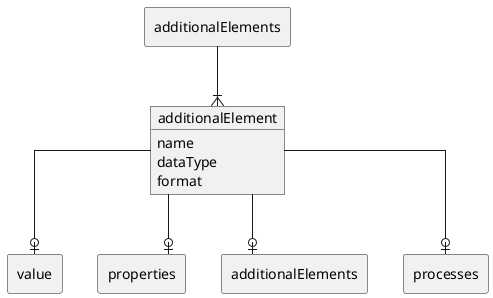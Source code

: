 @startuml
allowmixing
skinparam linetype ortho
rectangle additionalElements
rectangle value
rectangle properties
rectangle "additionalElements" as a2
rectangle processes

object additionalElement
additionalElement : name
additionalElement : dataType
additionalElement : format

additionalElements --|{ additionalElement

additionalElement --o| value
additionalElement --o| properties
additionalElement --o| a2
additionalElement --o| processes
@enduml
